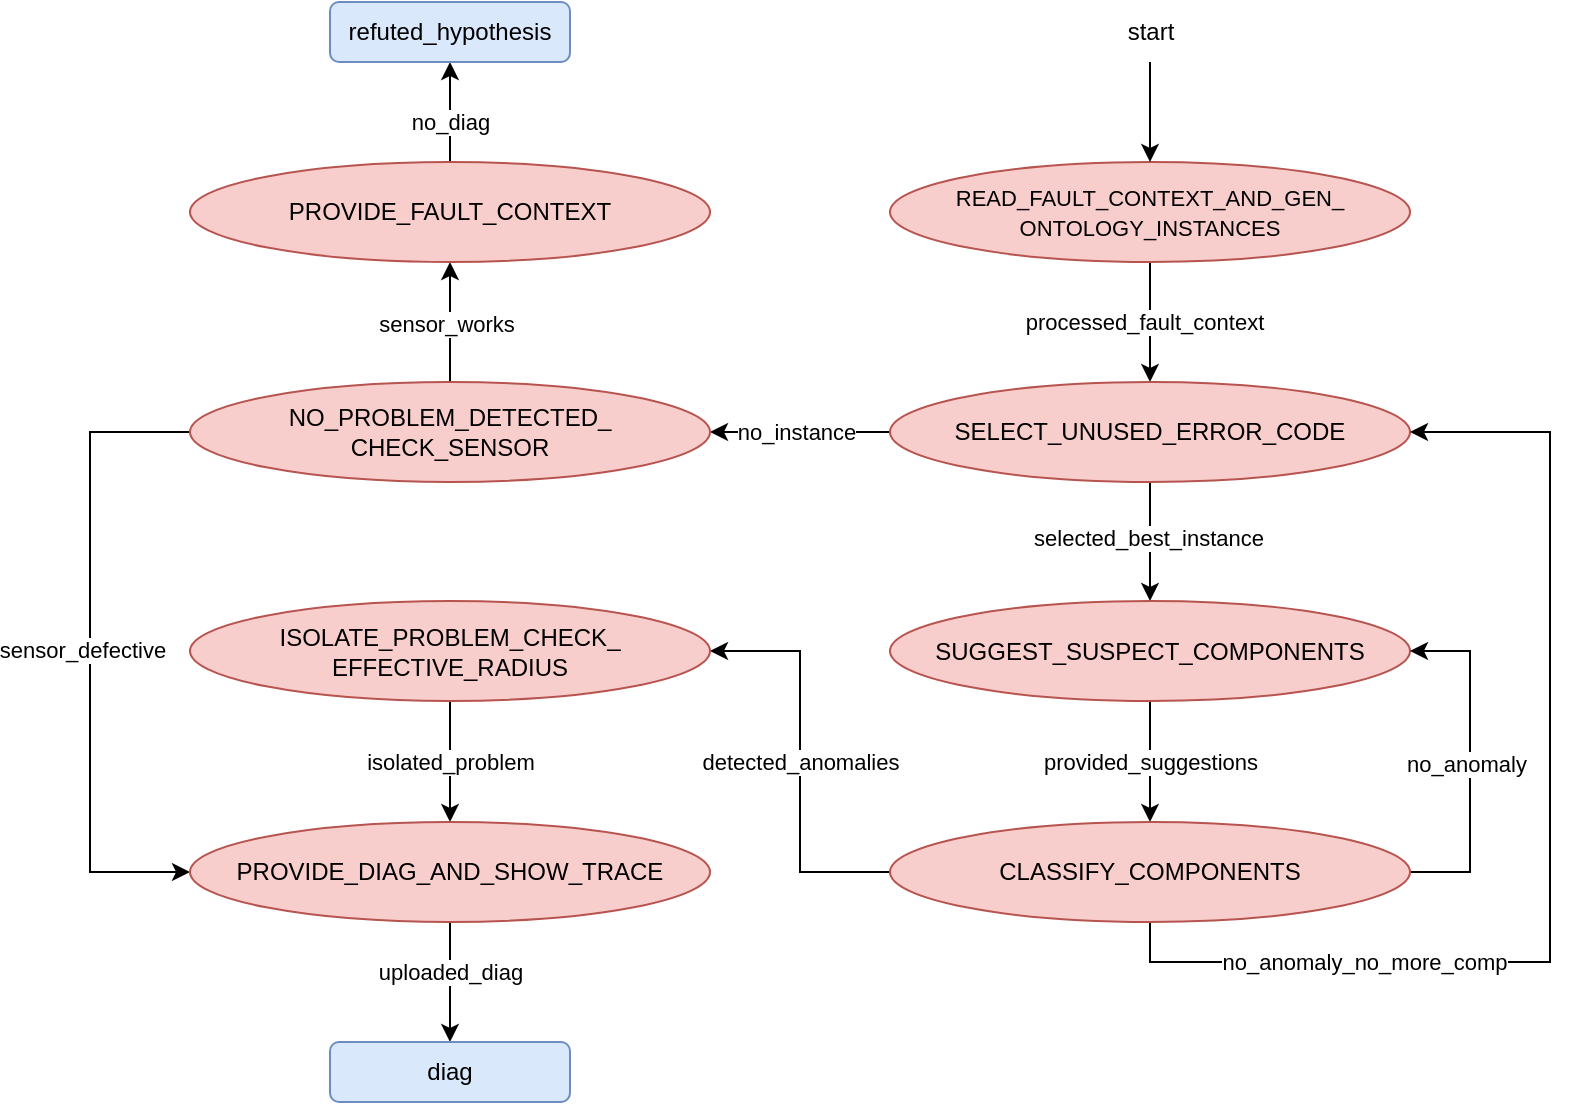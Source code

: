 <mxfile version="23.0.2" type="device">
  <diagram name="Page-1" id="c7558073-3199-34d8-9f00-42111426c3f3">
    <mxGraphModel dx="1659" dy="922" grid="1" gridSize="10" guides="1" tooltips="1" connect="1" arrows="1" fold="1" page="1" pageScale="1" pageWidth="826" pageHeight="1169" background="none" math="0" shadow="0">
      <root>
        <mxCell id="0" />
        <mxCell id="1" parent="0" />
        <mxCell id="rQWUJJRmfmGj_TDPr7_M-102" style="edgeStyle=orthogonalEdgeStyle;rounded=0;orthogonalLoop=1;jettySize=auto;html=1;exitX=0.5;exitY=0;exitDx=0;exitDy=0;entryX=0.5;entryY=1;entryDx=0;entryDy=0;" parent="1" source="rQWUJJRmfmGj_TDPr7_M-137" target="rQWUJJRmfmGj_TDPr7_M-98" edge="1">
          <mxGeometry relative="1" as="geometry">
            <mxPoint x="-117" y="210" as="sourcePoint" />
            <Array as="points">
              <mxPoint x="228" y="170" />
              <mxPoint x="228" y="170" />
            </Array>
          </mxGeometry>
        </mxCell>
        <mxCell id="rQWUJJRmfmGj_TDPr7_M-105" value="&lt;div&gt;no_diag&lt;/div&gt;" style="edgeLabel;html=1;align=center;verticalAlign=middle;resizable=0;points=[];" parent="rQWUJJRmfmGj_TDPr7_M-102" vertex="1" connectable="0">
          <mxGeometry x="0.19" y="-2" relative="1" as="geometry">
            <mxPoint x="-2" y="10" as="offset" />
          </mxGeometry>
        </mxCell>
        <mxCell id="rQWUJJRmfmGj_TDPr7_M-103" style="edgeStyle=orthogonalEdgeStyle;rounded=0;orthogonalLoop=1;jettySize=auto;html=1;exitX=0.5;exitY=1;exitDx=0;exitDy=0;entryX=0.5;entryY=0;entryDx=0;entryDy=0;" parent="1" target="rQWUJJRmfmGj_TDPr7_M-100" edge="1">
          <mxGeometry relative="1" as="geometry">
            <mxPoint x="228" y="530" as="sourcePoint" />
            <mxPoint x="58" y="600" as="targetPoint" />
            <Array as="points">
              <mxPoint x="228" y="620" />
            </Array>
          </mxGeometry>
        </mxCell>
        <mxCell id="rQWUJJRmfmGj_TDPr7_M-106" value="&lt;div&gt;uploaded_diag&lt;/div&gt;" style="edgeLabel;html=1;align=center;verticalAlign=middle;resizable=0;points=[];" parent="rQWUJJRmfmGj_TDPr7_M-103" vertex="1" connectable="0">
          <mxGeometry x="-0.015" y="-1" relative="1" as="geometry">
            <mxPoint x="1" y="21" as="offset" />
          </mxGeometry>
        </mxCell>
        <mxCell id="rQWUJJRmfmGj_TDPr7_M-98" value="refuted_hypothesis" style="rounded=1;whiteSpace=wrap;html=1;fillColor=#dae8fc;strokeColor=#6c8ebf;" parent="1" vertex="1">
          <mxGeometry x="168" y="120" width="120" height="30" as="geometry" />
        </mxCell>
        <mxCell id="rQWUJJRmfmGj_TDPr7_M-100" value="diag" style="rounded=1;whiteSpace=wrap;html=1;fillColor=#dae8fc;strokeColor=#6c8ebf;" parent="1" vertex="1">
          <mxGeometry x="168" y="640" width="120" height="30" as="geometry" />
        </mxCell>
        <mxCell id="rQWUJJRmfmGj_TDPr7_M-116" style="edgeStyle=orthogonalEdgeStyle;rounded=0;orthogonalLoop=1;jettySize=auto;html=1;" parent="1" source="rQWUJJRmfmGj_TDPr7_M-108" target="rQWUJJRmfmGj_TDPr7_M-115" edge="1">
          <mxGeometry relative="1" as="geometry" />
        </mxCell>
        <mxCell id="rQWUJJRmfmGj_TDPr7_M-117" value="&lt;div&gt;processed_fault_context&lt;/div&gt;" style="edgeLabel;html=1;align=center;verticalAlign=middle;resizable=0;points=[];" parent="rQWUJJRmfmGj_TDPr7_M-116" vertex="1" connectable="0">
          <mxGeometry x="-0.024" y="-3" relative="1" as="geometry">
            <mxPoint as="offset" />
          </mxGeometry>
        </mxCell>
        <mxCell id="rQWUJJRmfmGj_TDPr7_M-108" value="&lt;font style=&quot;font-size: 11px;&quot;&gt;READ_FAULT_CONTEXT_AND_GEN_&lt;br&gt;ONTOLOGY_INSTANCES&lt;/font&gt;" style="ellipse;whiteSpace=wrap;html=1;fillColor=#f8cecc;strokeColor=#b85450;" parent="1" vertex="1">
          <mxGeometry x="448" y="200" width="260" height="50" as="geometry" />
        </mxCell>
        <mxCell id="rQWUJJRmfmGj_TDPr7_M-114" style="edgeStyle=orthogonalEdgeStyle;rounded=0;orthogonalLoop=1;jettySize=auto;html=1;" parent="1" source="rQWUJJRmfmGj_TDPr7_M-110" target="rQWUJJRmfmGj_TDPr7_M-108" edge="1">
          <mxGeometry relative="1" as="geometry" />
        </mxCell>
        <mxCell id="rQWUJJRmfmGj_TDPr7_M-110" value="start" style="text;html=1;align=center;verticalAlign=middle;resizable=0;points=[];autosize=1;strokeColor=none;fillColor=none;" parent="1" vertex="1">
          <mxGeometry x="553" y="120" width="50" height="30" as="geometry" />
        </mxCell>
        <mxCell id="rQWUJJRmfmGj_TDPr7_M-119" style="edgeStyle=orthogonalEdgeStyle;rounded=0;orthogonalLoop=1;jettySize=auto;html=1;exitX=0.5;exitY=1;exitDx=0;exitDy=0;" parent="1" source="rQWUJJRmfmGj_TDPr7_M-115" target="rQWUJJRmfmGj_TDPr7_M-118" edge="1">
          <mxGeometry relative="1" as="geometry" />
        </mxCell>
        <mxCell id="rQWUJJRmfmGj_TDPr7_M-120" value="&lt;div&gt;selected_best_instance&lt;/div&gt;" style="edgeLabel;html=1;align=center;verticalAlign=middle;resizable=0;points=[];" parent="rQWUJJRmfmGj_TDPr7_M-119" vertex="1" connectable="0">
          <mxGeometry x="-0.083" y="-1" relative="1" as="geometry">
            <mxPoint as="offset" />
          </mxGeometry>
        </mxCell>
        <mxCell id="rQWUJJRmfmGj_TDPr7_M-132" style="edgeStyle=orthogonalEdgeStyle;rounded=0;orthogonalLoop=1;jettySize=auto;html=1;exitX=0;exitY=0.5;exitDx=0;exitDy=0;" parent="1" source="rQWUJJRmfmGj_TDPr7_M-115" target="rQWUJJRmfmGj_TDPr7_M-131" edge="1">
          <mxGeometry relative="1" as="geometry" />
        </mxCell>
        <mxCell id="rQWUJJRmfmGj_TDPr7_M-133" value="no_instance" style="edgeLabel;html=1;align=center;verticalAlign=middle;resizable=0;points=[];" parent="rQWUJJRmfmGj_TDPr7_M-132" vertex="1" connectable="0">
          <mxGeometry x="0.254" y="1" relative="1" as="geometry">
            <mxPoint x="9" y="-1" as="offset" />
          </mxGeometry>
        </mxCell>
        <mxCell id="rQWUJJRmfmGj_TDPr7_M-115" value="SELECT_UNUSED_ERROR_CODE" style="ellipse;whiteSpace=wrap;html=1;fillColor=#f8cecc;strokeColor=#b85450;" parent="1" vertex="1">
          <mxGeometry x="448" y="310" width="260" height="50" as="geometry" />
        </mxCell>
        <mxCell id="rQWUJJRmfmGj_TDPr7_M-122" style="edgeStyle=orthogonalEdgeStyle;rounded=0;orthogonalLoop=1;jettySize=auto;html=1;exitX=0.5;exitY=1;exitDx=0;exitDy=0;entryX=0.5;entryY=0;entryDx=0;entryDy=0;" parent="1" source="rQWUJJRmfmGj_TDPr7_M-118" target="rQWUJJRmfmGj_TDPr7_M-121" edge="1">
          <mxGeometry relative="1" as="geometry" />
        </mxCell>
        <mxCell id="rQWUJJRmfmGj_TDPr7_M-123" value="provided_suggestions" style="edgeLabel;html=1;align=center;verticalAlign=middle;resizable=0;points=[];" parent="rQWUJJRmfmGj_TDPr7_M-122" vertex="1" connectable="0">
          <mxGeometry x="-0.053" relative="1" as="geometry">
            <mxPoint y="2" as="offset" />
          </mxGeometry>
        </mxCell>
        <mxCell id="rQWUJJRmfmGj_TDPr7_M-118" value="SUGGEST_SUSPECT_COMPONENTS" style="ellipse;whiteSpace=wrap;html=1;fillColor=#f8cecc;strokeColor=#b85450;" parent="1" vertex="1">
          <mxGeometry x="448" y="419.5" width="260" height="50" as="geometry" />
        </mxCell>
        <mxCell id="rQWUJJRmfmGj_TDPr7_M-124" style="edgeStyle=orthogonalEdgeStyle;rounded=0;orthogonalLoop=1;jettySize=auto;html=1;exitX=1;exitY=0.5;exitDx=0;exitDy=0;entryX=1;entryY=0.5;entryDx=0;entryDy=0;" parent="1" source="rQWUJJRmfmGj_TDPr7_M-121" target="rQWUJJRmfmGj_TDPr7_M-118" edge="1">
          <mxGeometry relative="1" as="geometry">
            <Array as="points">
              <mxPoint x="738" y="555" />
              <mxPoint x="738" y="445" />
            </Array>
          </mxGeometry>
        </mxCell>
        <mxCell id="rQWUJJRmfmGj_TDPr7_M-125" value="no_anomaly" style="edgeLabel;html=1;align=center;verticalAlign=middle;resizable=0;points=[];" parent="rQWUJJRmfmGj_TDPr7_M-124" vertex="1" connectable="0">
          <mxGeometry x="-0.006" y="2" relative="1" as="geometry">
            <mxPoint as="offset" />
          </mxGeometry>
        </mxCell>
        <mxCell id="rQWUJJRmfmGj_TDPr7_M-127" style="edgeStyle=orthogonalEdgeStyle;rounded=0;orthogonalLoop=1;jettySize=auto;html=1;exitX=0;exitY=0.5;exitDx=0;exitDy=0;entryX=1;entryY=0.5;entryDx=0;entryDy=0;" parent="1" source="rQWUJJRmfmGj_TDPr7_M-121" target="rQWUJJRmfmGj_TDPr7_M-126" edge="1">
          <mxGeometry relative="1" as="geometry" />
        </mxCell>
        <mxCell id="rQWUJJRmfmGj_TDPr7_M-128" value="detected_anomalies" style="edgeLabel;html=1;align=center;verticalAlign=middle;resizable=0;points=[];" parent="rQWUJJRmfmGj_TDPr7_M-127" vertex="1" connectable="0">
          <mxGeometry x="-0.001" relative="1" as="geometry">
            <mxPoint as="offset" />
          </mxGeometry>
        </mxCell>
        <mxCell id="rQWUJJRmfmGj_TDPr7_M-129" style="edgeStyle=orthogonalEdgeStyle;rounded=0;orthogonalLoop=1;jettySize=auto;html=1;exitX=0.5;exitY=1;exitDx=0;exitDy=0;entryX=1;entryY=0.5;entryDx=0;entryDy=0;" parent="1" source="rQWUJJRmfmGj_TDPr7_M-121" target="rQWUJJRmfmGj_TDPr7_M-115" edge="1">
          <mxGeometry relative="1" as="geometry">
            <Array as="points">
              <mxPoint x="578" y="600" />
              <mxPoint x="778" y="600" />
              <mxPoint x="778" y="335" />
            </Array>
          </mxGeometry>
        </mxCell>
        <mxCell id="rQWUJJRmfmGj_TDPr7_M-130" value="no_anomaly_no_more_comp" style="edgeLabel;html=1;align=center;verticalAlign=middle;resizable=0;points=[];" parent="rQWUJJRmfmGj_TDPr7_M-129" vertex="1" connectable="0">
          <mxGeometry x="-0.721" relative="1" as="geometry">
            <mxPoint x="49" as="offset" />
          </mxGeometry>
        </mxCell>
        <mxCell id="rQWUJJRmfmGj_TDPr7_M-121" value="CLASSIFY_COMPONENTS" style="ellipse;whiteSpace=wrap;html=1;fillColor=#f8cecc;strokeColor=#b85450;" parent="1" vertex="1">
          <mxGeometry x="448" y="530" width="260" height="50" as="geometry" />
        </mxCell>
        <mxCell id="rQWUJJRmfmGj_TDPr7_M-140" style="edgeStyle=orthogonalEdgeStyle;rounded=0;orthogonalLoop=1;jettySize=auto;html=1;exitX=0.5;exitY=1;exitDx=0;exitDy=0;" parent="1" source="rQWUJJRmfmGj_TDPr7_M-126" target="rQWUJJRmfmGj_TDPr7_M-134" edge="1">
          <mxGeometry relative="1" as="geometry" />
        </mxCell>
        <mxCell id="rQWUJJRmfmGj_TDPr7_M-141" value="isolated_problem" style="edgeLabel;html=1;align=center;verticalAlign=middle;resizable=0;points=[];" parent="rQWUJJRmfmGj_TDPr7_M-140" vertex="1" connectable="0">
          <mxGeometry x="0.004" relative="1" as="geometry">
            <mxPoint as="offset" />
          </mxGeometry>
        </mxCell>
        <mxCell id="rQWUJJRmfmGj_TDPr7_M-126" value="&lt;div&gt;ISOLATE_PROBLEM_CHECK_&lt;/div&gt;&lt;div&gt;EFFECTIVE_RADIUS&lt;/div&gt;" style="ellipse;whiteSpace=wrap;html=1;fillColor=#f8cecc;strokeColor=#b85450;" parent="1" vertex="1">
          <mxGeometry x="98" y="419.5" width="260" height="50" as="geometry" />
        </mxCell>
        <mxCell id="rQWUJJRmfmGj_TDPr7_M-135" style="edgeStyle=orthogonalEdgeStyle;rounded=0;orthogonalLoop=1;jettySize=auto;html=1;exitX=0;exitY=0.5;exitDx=0;exitDy=0;entryX=0;entryY=0.5;entryDx=0;entryDy=0;" parent="1" source="rQWUJJRmfmGj_TDPr7_M-131" target="rQWUJJRmfmGj_TDPr7_M-134" edge="1">
          <mxGeometry relative="1" as="geometry">
            <Array as="points">
              <mxPoint x="48" y="335" />
              <mxPoint x="48" y="555" />
            </Array>
          </mxGeometry>
        </mxCell>
        <mxCell id="rQWUJJRmfmGj_TDPr7_M-136" value="sensor_defective" style="edgeLabel;html=1;align=center;verticalAlign=middle;resizable=0;points=[];" parent="rQWUJJRmfmGj_TDPr7_M-135" vertex="1" connectable="0">
          <mxGeometry x="-0.005" y="-4" relative="1" as="geometry">
            <mxPoint as="offset" />
          </mxGeometry>
        </mxCell>
        <mxCell id="rQWUJJRmfmGj_TDPr7_M-138" style="edgeStyle=orthogonalEdgeStyle;rounded=0;orthogonalLoop=1;jettySize=auto;html=1;exitX=0.5;exitY=0;exitDx=0;exitDy=0;entryX=0.5;entryY=1;entryDx=0;entryDy=0;" parent="1" source="rQWUJJRmfmGj_TDPr7_M-131" target="rQWUJJRmfmGj_TDPr7_M-137" edge="1">
          <mxGeometry relative="1" as="geometry" />
        </mxCell>
        <mxCell id="rQWUJJRmfmGj_TDPr7_M-139" value="sensor_works" style="edgeLabel;html=1;align=center;verticalAlign=middle;resizable=0;points=[];" parent="rQWUJJRmfmGj_TDPr7_M-138" vertex="1" connectable="0">
          <mxGeometry x="-0.033" y="2" relative="1" as="geometry">
            <mxPoint as="offset" />
          </mxGeometry>
        </mxCell>
        <mxCell id="rQWUJJRmfmGj_TDPr7_M-131" value="&lt;div&gt;NO_PROBLEM_DETECTED_&lt;/div&gt;&lt;div&gt;CHECK_SENSOR&lt;br&gt;&lt;/div&gt;" style="ellipse;whiteSpace=wrap;html=1;fillColor=#f8cecc;strokeColor=#b85450;" parent="1" vertex="1">
          <mxGeometry x="98" y="310" width="260" height="50" as="geometry" />
        </mxCell>
        <mxCell id="rQWUJJRmfmGj_TDPr7_M-134" value="PROVIDE_DIAG_AND_SHOW_TRACE" style="ellipse;whiteSpace=wrap;html=1;fillColor=#f8cecc;strokeColor=#b85450;" parent="1" vertex="1">
          <mxGeometry x="98" y="530" width="260" height="50" as="geometry" />
        </mxCell>
        <mxCell id="rQWUJJRmfmGj_TDPr7_M-137" value="&lt;div&gt;PROVIDE_FAULT_CONTEXT&lt;/div&gt;" style="ellipse;whiteSpace=wrap;html=1;fillColor=#f8cecc;strokeColor=#b85450;" parent="1" vertex="1">
          <mxGeometry x="98" y="200" width="260" height="50" as="geometry" />
        </mxCell>
      </root>
    </mxGraphModel>
  </diagram>
</mxfile>
